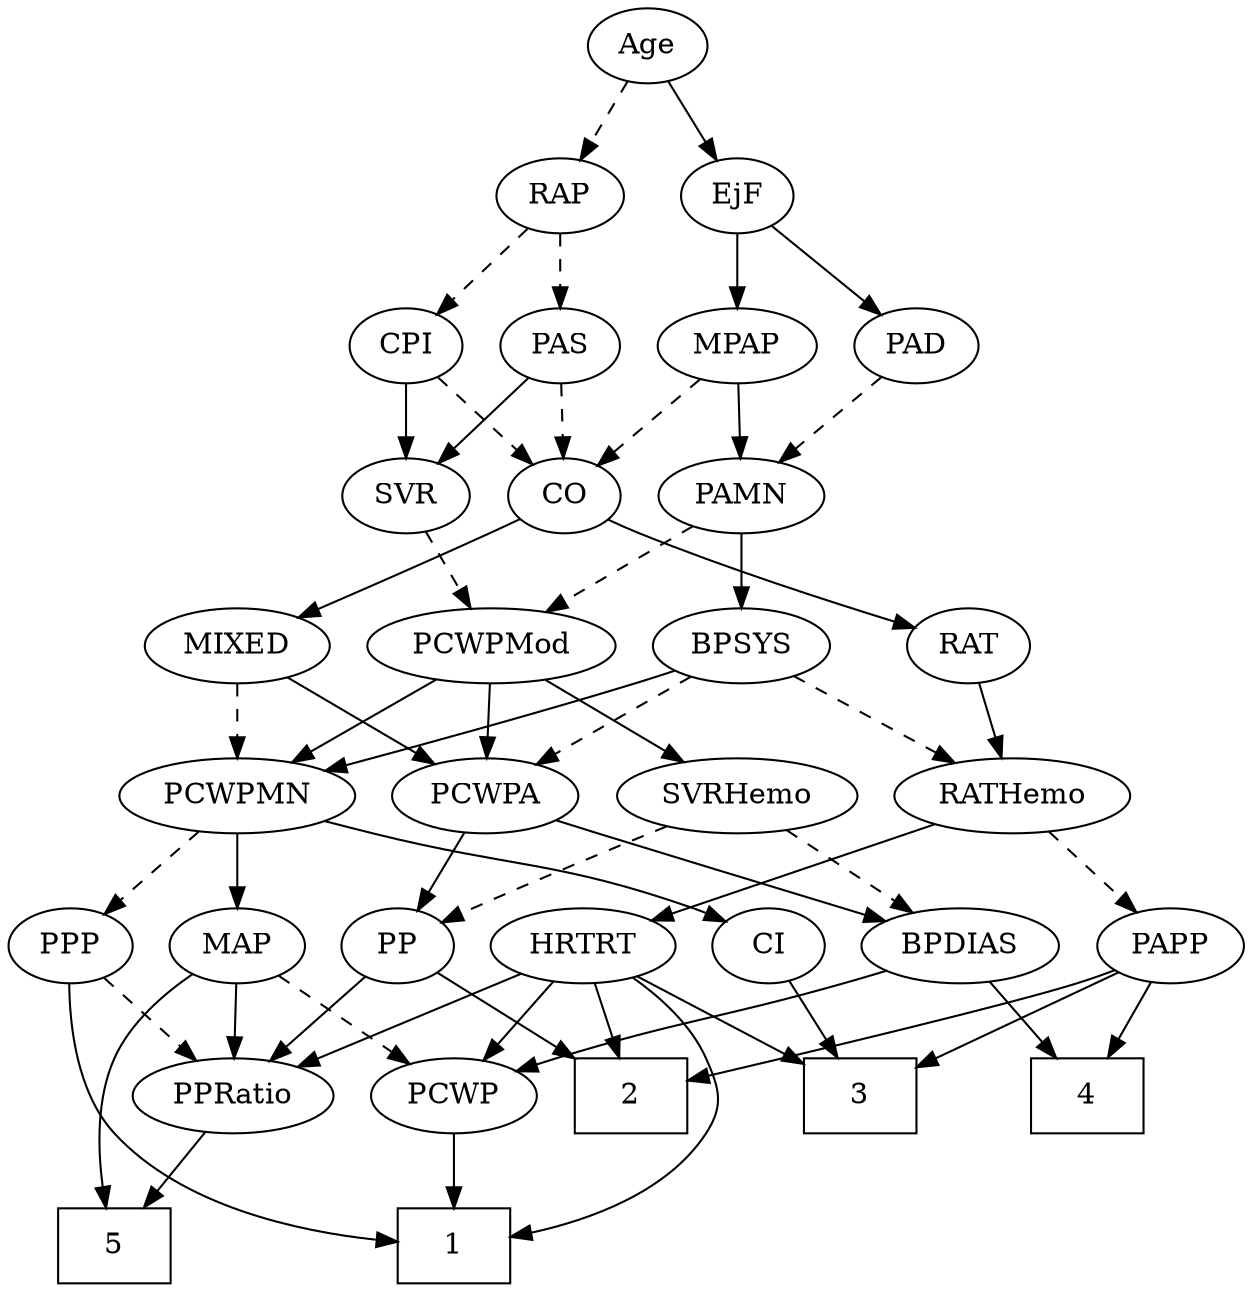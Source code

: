 strict digraph {
	graph [bb="0,0,559.85,612"];
	node [label="\N"];
	1	[height=0.5,
		pos="192,18",
		shape=box,
		width=0.75];
	2	[height=0.5,
		pos="272,90",
		shape=box,
		width=0.75];
	3	[height=0.5,
		pos="382,90",
		shape=box,
		width=0.75];
	4	[height=0.5,
		pos="493,90",
		shape=box,
		width=0.75];
	5	[height=0.5,
		pos="46,18",
		shape=box,
		width=0.75];
	Age	[height=0.5,
		pos="279,594",
		width=0.75];
	EjF	[height=0.5,
		pos="319,522",
		width=0.75];
	Age -> EjF	[pos="e,309.77,539.15 288.28,576.76 293.17,568.19 299.29,557.49 304.77,547.9",
		style=solid];
	RAP	[height=0.5,
		pos="239,522",
		width=0.77632];
	Age -> RAP	[pos="e,248.23,539.15 269.72,576.76 264.83,568.19 258.71,557.49 253.23,547.9",
		style=dashed];
	MPAP	[height=0.5,
		pos="319,450",
		width=0.97491];
	EjF -> MPAP	[pos="e,319,468.1 319,503.7 319,495.98 319,486.71 319,478.11",
		style=solid];
	PAD	[height=0.5,
		pos="401,450",
		width=0.79437];
	EjF -> PAD	[pos="e,384.55,465.04 335.2,507.17 347.03,497.07 363.27,483.21 376.65,471.79",
		style=solid];
	PAS	[height=0.5,
		pos="239,450",
		width=0.75];
	RAP -> PAS	[pos="e,239,468.1 239,503.7 239,495.98 239,486.71 239,478.11",
		style=dashed];
	CPI	[height=0.5,
		pos="167,450",
		width=0.75];
	RAP -> CPI	[pos="e,181.9,465.49 224.08,506.5 214.04,496.73 200.62,483.69 189.32,472.7",
		style=dashed];
	MIXED	[height=0.5,
		pos="103,306",
		width=1.1193];
	PCWPA	[height=0.5,
		pos="213,234",
		width=1.1555];
	MIXED -> PCWPA	[pos="e,190.4,249.38 125.26,290.83 141.55,280.47 163.87,266.26 181.92,254.78",
		style=solid];
	PCWPMN	[height=0.5,
		pos="103,234",
		width=1.3902];
	MIXED -> PCWPMN	[pos="e,103,252.1 103,287.7 103,279.98 103,270.71 103,262.11",
		style=dashed];
	CO	[height=0.5,
		pos="240,378",
		width=0.75];
	MPAP -> CO	[pos="e,255.66,392.87 302.25,434.15 290.95,424.15 275.89,410.8 263.42,399.75",
		style=dashed];
	PAMN	[height=0.5,
		pos="321,378",
		width=1.011];
	MPAP -> PAMN	[pos="e,320.51,396.1 319.49,431.7 319.71,423.98 319.98,414.71 320.23,406.11",
		style=solid];
	BPSYS	[height=0.5,
		pos="321,306",
		width=1.0471];
	RATHemo	[height=0.5,
		pos="440,234",
		width=1.3721];
	BPSYS -> RATHemo	[pos="e,415.07,249.66 343.94,291.5 361.63,281.1 386.36,266.55 406.29,254.83",
		style=dashed];
	BPSYS -> PCWPA	[pos="e,235.3,249.45 299.4,291 283.57,280.74 261.85,266.66 244.14,255.18",
		style=dashed];
	BPSYS -> PCWPMN	[pos="e,140.52,246.08 292.24,294.36 286.23,292.2 279.92,289.99 274,288 232.43,274.05 184.75,259.38 150.31,249.02",
		style=solid];
	PAD -> PAMN	[pos="e,338.27,394.11 384.81,434.83 373.62,425.04 358.52,411.83 345.82,400.71",
		style=dashed];
	CO -> MIXED	[pos="e,128.68,320.12 219.19,366.37 197.59,355.33 163.43,337.88 137.73,324.75",
		style=solid];
	RAT	[height=0.5,
		pos="422,306",
		width=0.75827];
	CO -> RAT	[pos="e,398.22,314.87 261.17,366.6 266.01,364.34 271.15,362.02 276,360 314.13,344.12 358.9,328.26 388.72,318.09",
		style=solid];
	PAS -> CO	[pos="e,239.76,396.1 239.25,431.7 239.36,423.98 239.49,414.71 239.61,406.11",
		style=dashed];
	SVR	[height=0.5,
		pos="167,378",
		width=0.77632];
	PAS -> SVR	[pos="e,181.8,393.38 224.43,434.83 214.25,424.94 200.48,411.55 188.97,400.36",
		style=solid];
	PAMN -> BPSYS	[pos="e,321,324.1 321,359.7 321,351.98 321,342.71 321,334.11",
		style=solid];
	PCWPMod	[height=0.5,
		pos="213,306",
		width=1.4443];
	PAMN -> PCWPMod	[pos="e,236.54,322.26 299.66,363.17 284.17,353.13 262.92,339.36 245.35,327.97",
		style=dashed];
	PAPP	[height=0.5,
		pos="528,162",
		width=0.88464];
	RATHemo -> PAPP	[pos="e,510.32,177.07 459.53,217.46 472.11,207.46 488.6,194.34 502.25,183.48",
		style=dashed];
	HRTRT	[height=0.5,
		pos="264,162",
		width=1.1013];
	RATHemo -> HRTRT	[pos="e,292.87,174.48 407.72,220.16 377.95,208.32 333.73,190.73 302.21,178.2",
		style=solid];
	CPI -> CO	[pos="e,225.25,393.14 181.77,434.83 192.16,424.87 206.24,411.37 217.96,400.14",
		style=dashed];
	CPI -> SVR	[pos="e,167,396.1 167,431.7 167,423.98 167,414.71 167,406.11",
		style=solid];
	RAT -> RATHemo	[pos="e,435.56,252.28 426.36,288.05 428.36,280.26 430.79,270.82 433.04,262.08",
		style=solid];
	SVR -> PCWPMod	[pos="e,201.96,323.8 177.44,361.12 183.04,352.59 190.07,341.89 196.41,332.25",
		style=dashed];
	PCWPMod -> PCWPA	[pos="e,213,252.1 213,287.7 213,279.98 213,270.71 213,262.11",
		style=solid];
	PCWPMod -> PCWPMN	[pos="e,126.44,249.92 189.13,289.81 173.31,279.74 152.37,266.42 135.1,255.42",
		style=solid];
	SVRHemo	[height=0.5,
		pos="323,234",
		width=1.3902];
	PCWPMod -> SVRHemo	[pos="e,299.56,249.92 236.87,289.81 252.69,279.74 273.63,266.42 290.9,255.42",
		style=solid];
	BPDIAS	[height=0.5,
		pos="436,162",
		width=1.1735];
	PCWPA -> BPDIAS	[pos="e,403.95,173.86 244.78,222.23 251.13,220.13 257.77,217.96 264,216 317.51,199.13 331.49,196.87 385,180 388.07,179.03 391.24,178.02 \
394.43,176.98",
		style=solid];
	PP	[height=0.5,
		pos="179,162",
		width=0.75];
	PCWPA -> PP	[pos="e,186.92,179.31 204.77,216.05 200.74,207.77 195.81,197.62 191.35,188.42",
		style=solid];
	MAP	[height=0.5,
		pos="103,162",
		width=0.84854];
	PCWPMN -> MAP	[pos="e,103,180.1 103,215.7 103,207.98 103,198.71 103,190.11",
		style=solid];
	PPP	[height=0.5,
		pos="27,162",
		width=0.75];
	PCWPMN -> PPP	[pos="e,42.22,177.02 85.373,216.76 74.756,206.99 61.126,194.43 49.708,183.91",
		style=dashed];
	CI	[height=0.5,
		pos="349,162",
		width=0.75];
	PCWPMN -> CI	[pos="e,328.37,173.64 140.38,221.95 147.54,219.91 154.99,217.84 162,216 228.72,198.44 247.9,202.85 313,180 314.91,179.33 316.85,178.59 \
318.79,177.81",
		style=solid];
	SVRHemo -> BPDIAS	[pos="e,412.84,177.35 346.96,218.15 363.67,207.81 386.12,193.9 404.31,182.63",
		style=dashed];
	SVRHemo -> PP	[pos="e,200.37,173.39 294.55,219.17 269.98,207.23 234.58,190.02 209.45,177.8",
		style=dashed];
	BPDIAS -> 4	[pos="e,479.06,108.12 449.22,144.76 456.14,136.27 464.76,125.68 472.52,116.15",
		style=solid];
	PCWP	[height=0.5,
		pos="192,90",
		width=0.97491];
	BPDIAS -> PCWP	[pos="e,218.79,102 404.3,149.97 397.94,147.89 391.28,145.8 385,144 319.51,125.21 301.03,128.32 236,108 233.45,107.2 230.84,106.33 228.21,\
105.42",
		style=solid];
	MAP -> 5	[pos="e,43.215,36.228 83.951,147.87 71.864,138.34 57.19,124.31 50,108 41.448,88.597 40.908,64.452 42.252,46.208",
		style=solid];
	PPRatio	[height=0.5,
		pos="99,90",
		width=1.1013];
	MAP -> PPRatio	[pos="e,99.977,108.1 102.01,143.7 101.57,135.98 101.04,126.71 100.55,118.11",
		style=solid];
	MAP -> PCWP	[pos="e,173.53,105.52 120.58,147.17 133.37,137.11 150.91,123.32 165.41,111.91",
		style=dashed];
	PP -> 2	[pos="e,249.31,108.08 196.49,147.83 208.98,138.43 226.13,125.53 240.92,114.39",
		style=solid];
	PP -> PPRatio	[pos="e,116.44,106.26 163.19,147.17 152.03,137.4 136.84,124.11 124.04,112.91",
		style=solid];
	PPP -> 1	[pos="e,164.83,21.672 26.924,143.74 27.758,124.02 32.056,91.921 50,72 77.015,42.008 122.64,28.929 154.87,23.263",
		style=solid];
	PPP -> PPRatio	[pos="e,82.948,106.61 41.57,146.83 51.319,137.36 64.364,124.67 75.558,113.79",
		style=dashed];
	PPRatio -> 5	[pos="e,58.965,36.124 86.708,72.765 80.274,64.268 72.255,53.677 65.039,44.146",
		style=solid];
	PCWP -> 1	[pos="e,192,36.104 192,71.697 192,63.983 192,54.712 192,46.112",
		style=solid];
	CI -> 3	[pos="e,373.78,108.45 356.82,144.41 360.57,136.45 365.16,126.72 369.39,117.76",
		style=solid];
	PAPP -> 2	[pos="e,299.36,97.499 503.51,150.14 498.13,147.95 492.42,145.78 487,144 470.19,138.48 366.43,113.5 309.43,99.899",
		style=solid];
	PAPP -> 3	[pos="e,409.12,104 504.54,149.75 481.25,138.59 445.22,121.31 418.25,108.38",
		style=solid];
	PAPP -> 4	[pos="e,501.72,108.45 519.71,144.41 515.68,136.37 510.76,126.51 506.23,117.47",
		style=solid];
	HRTRT -> 1	[pos="e,219.08,22.88 281.25,145.64 299.53,127.44 323.75,96.507 308,72 290.7,45.077 255.96,31.66 228.98,25.081",
		style=solid];
	HRTRT -> 2	[pos="e,270.05,108.1 265.98,143.7 266.86,135.98 267.92,126.71 268.9,118.11",
		style=solid];
	HRTRT -> 3	[pos="e,354.89,107.08 287.03,147.34 303.82,137.38 326.9,123.69 346.1,112.3",
		style=solid];
	HRTRT -> PPRatio	[pos="e,126.85,102.82 236.01,149.13 208.55,137.48 166.5,119.64 136.23,106.8",
		style=solid];
	HRTRT -> PCWP	[pos="e,207.93,106.49 248.02,145.46 238.42,136.13 226.03,124.09 215.35,113.7",
		style=solid];
}
